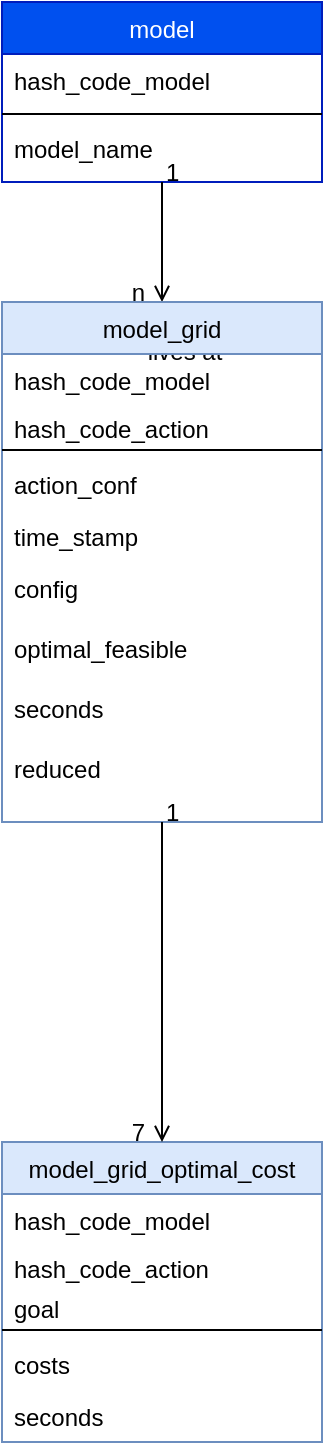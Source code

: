 <mxfile version="22.1.0" type="github">
  <diagram id="C5RBs43oDa-KdzZeNtuy" name="Page-1">
    <mxGraphModel dx="474" dy="740" grid="1" gridSize="10" guides="1" tooltips="1" connect="1" arrows="1" fold="1" page="1" pageScale="1" pageWidth="827" pageHeight="1169" math="0" shadow="0">
      <root>
        <mxCell id="WIyWlLk6GJQsqaUBKTNV-0" />
        <mxCell id="WIyWlLk6GJQsqaUBKTNV-1" parent="WIyWlLk6GJQsqaUBKTNV-0" />
        <mxCell id="zkfFHV4jXpPFQw0GAbJ--0" value="model" style="swimlane;fontStyle=0;align=center;verticalAlign=top;childLayout=stackLayout;horizontal=1;startSize=26;horizontalStack=0;resizeParent=1;resizeLast=0;collapsible=1;marginBottom=0;rounded=0;shadow=0;strokeWidth=1;fillColor=#0050ef;strokeColor=#001DBC;fontColor=#ffffff;" parent="WIyWlLk6GJQsqaUBKTNV-1" vertex="1">
          <mxGeometry x="220" y="120" width="160" height="90" as="geometry">
            <mxRectangle x="230" y="140" width="160" height="26" as="alternateBounds" />
          </mxGeometry>
        </mxCell>
        <mxCell id="zkfFHV4jXpPFQw0GAbJ--1" value="hash_code_model" style="text;align=left;verticalAlign=top;spacingLeft=4;spacingRight=4;overflow=hidden;rotatable=0;points=[[0,0.5],[1,0.5]];portConstraint=eastwest;" parent="zkfFHV4jXpPFQw0GAbJ--0" vertex="1">
          <mxGeometry y="26" width="160" height="26" as="geometry" />
        </mxCell>
        <mxCell id="zkfFHV4jXpPFQw0GAbJ--4" value="" style="line;html=1;strokeWidth=1;align=left;verticalAlign=middle;spacingTop=-1;spacingLeft=3;spacingRight=3;rotatable=0;labelPosition=right;points=[];portConstraint=eastwest;" parent="zkfFHV4jXpPFQw0GAbJ--0" vertex="1">
          <mxGeometry y="52" width="160" height="8" as="geometry" />
        </mxCell>
        <mxCell id="zkfFHV4jXpPFQw0GAbJ--5" value="model_name" style="text;align=left;verticalAlign=top;spacingLeft=4;spacingRight=4;overflow=hidden;rotatable=0;points=[[0,0.5],[1,0.5]];portConstraint=eastwest;" parent="zkfFHV4jXpPFQw0GAbJ--0" vertex="1">
          <mxGeometry y="60" width="160" height="26" as="geometry" />
        </mxCell>
        <mxCell id="zkfFHV4jXpPFQw0GAbJ--26" value="" style="endArrow=open;shadow=0;strokeWidth=1;rounded=0;endFill=1;edgeStyle=elbowEdgeStyle;elbow=vertical;" parent="WIyWlLk6GJQsqaUBKTNV-1" source="zkfFHV4jXpPFQw0GAbJ--0" target="r0_GGM570pQx3tpHbScx-2" edge="1">
          <mxGeometry x="0.5" y="41" relative="1" as="geometry">
            <mxPoint x="380" y="192" as="sourcePoint" />
            <mxPoint x="540" y="192" as="targetPoint" />
            <mxPoint x="-40" y="32" as="offset" />
          </mxGeometry>
        </mxCell>
        <mxCell id="zkfFHV4jXpPFQw0GAbJ--27" value="1" style="resizable=0;align=left;verticalAlign=bottom;labelBackgroundColor=none;fontSize=12;fontStyle=0" parent="zkfFHV4jXpPFQw0GAbJ--26" connectable="0" vertex="1">
          <mxGeometry x="-1" relative="1" as="geometry">
            <mxPoint y="4" as="offset" />
          </mxGeometry>
        </mxCell>
        <mxCell id="zkfFHV4jXpPFQw0GAbJ--28" value="n" style="resizable=0;align=right;verticalAlign=bottom;labelBackgroundColor=none;fontSize=12;" parent="zkfFHV4jXpPFQw0GAbJ--26" connectable="0" vertex="1">
          <mxGeometry x="1" relative="1" as="geometry">
            <mxPoint x="-7" y="4" as="offset" />
          </mxGeometry>
        </mxCell>
        <mxCell id="zkfFHV4jXpPFQw0GAbJ--29" value="lives at" style="text;html=1;resizable=0;points=[];;align=center;verticalAlign=middle;labelBackgroundColor=none;rounded=0;shadow=0;strokeWidth=1;fontSize=12;" parent="zkfFHV4jXpPFQw0GAbJ--26" vertex="1" connectable="0">
          <mxGeometry x="0.5" y="49" relative="1" as="geometry">
            <mxPoint x="-38" y="40" as="offset" />
          </mxGeometry>
        </mxCell>
        <mxCell id="r0_GGM570pQx3tpHbScx-2" value="model_grid&#xa;" style="swimlane;fontStyle=0;align=center;verticalAlign=top;childLayout=stackLayout;horizontal=1;startSize=26;horizontalStack=0;resizeParent=1;resizeLast=0;collapsible=1;marginBottom=0;rounded=0;shadow=0;strokeWidth=1;fillColor=#dae8fc;strokeColor=#6c8ebf;" parent="WIyWlLk6GJQsqaUBKTNV-1" vertex="1">
          <mxGeometry x="220" y="270" width="160" height="260" as="geometry">
            <mxRectangle x="230" y="140" width="160" height="26" as="alternateBounds" />
          </mxGeometry>
        </mxCell>
        <mxCell id="r0_GGM570pQx3tpHbScx-3" value="hash_code_model" style="text;align=left;verticalAlign=top;spacingLeft=4;spacingRight=4;overflow=hidden;rotatable=0;points=[[0,0.5],[1,0.5]];portConstraint=eastwest;" parent="r0_GGM570pQx3tpHbScx-2" vertex="1">
          <mxGeometry y="26" width="160" height="24" as="geometry" />
        </mxCell>
        <mxCell id="r0_GGM570pQx3tpHbScx-11" value="hash_code_action" style="text;align=left;verticalAlign=top;spacingLeft=4;spacingRight=4;overflow=hidden;rotatable=0;points=[[0,0.5],[1,0.5]];portConstraint=eastwest;" parent="r0_GGM570pQx3tpHbScx-2" vertex="1">
          <mxGeometry y="50" width="160" height="20" as="geometry" />
        </mxCell>
        <mxCell id="r0_GGM570pQx3tpHbScx-4" value="" style="line;html=1;strokeWidth=1;align=left;verticalAlign=middle;spacingTop=-1;spacingLeft=3;spacingRight=3;rotatable=0;labelPosition=right;points=[];portConstraint=eastwest;" parent="r0_GGM570pQx3tpHbScx-2" vertex="1">
          <mxGeometry y="70" width="160" height="8" as="geometry" />
        </mxCell>
        <mxCell id="r0_GGM570pQx3tpHbScx-5" value="action_conf" style="text;align=left;verticalAlign=top;spacingLeft=4;spacingRight=4;overflow=hidden;rotatable=0;points=[[0,0.5],[1,0.5]];portConstraint=eastwest;" parent="r0_GGM570pQx3tpHbScx-2" vertex="1">
          <mxGeometry y="78" width="160" height="26" as="geometry" />
        </mxCell>
        <mxCell id="r0_GGM570pQx3tpHbScx-10" value="time_stamp" style="text;align=left;verticalAlign=top;spacingLeft=4;spacingRight=4;overflow=hidden;rotatable=0;points=[[0,0.5],[1,0.5]];portConstraint=eastwest;" parent="r0_GGM570pQx3tpHbScx-2" vertex="1">
          <mxGeometry y="104" width="160" height="26" as="geometry" />
        </mxCell>
        <mxCell id="r0_GGM570pQx3tpHbScx-12" value="config" style="text;align=left;verticalAlign=top;spacingLeft=4;spacingRight=4;overflow=hidden;rotatable=0;points=[[0,0.5],[1,0.5]];portConstraint=eastwest;" parent="r0_GGM570pQx3tpHbScx-2" vertex="1">
          <mxGeometry y="130" width="160" height="30" as="geometry" />
        </mxCell>
        <mxCell id="r0_GGM570pQx3tpHbScx-13" value="optimal_feasible" style="text;align=left;verticalAlign=top;spacingLeft=4;spacingRight=4;overflow=hidden;rotatable=0;points=[[0,0.5],[1,0.5]];portConstraint=eastwest;" parent="r0_GGM570pQx3tpHbScx-2" vertex="1">
          <mxGeometry y="160" width="160" height="30" as="geometry" />
        </mxCell>
        <mxCell id="r0_GGM570pQx3tpHbScx-14" value="seconds" style="text;align=left;verticalAlign=top;spacingLeft=4;spacingRight=4;overflow=hidden;rotatable=0;points=[[0,0.5],[1,0.5]];portConstraint=eastwest;" parent="r0_GGM570pQx3tpHbScx-2" vertex="1">
          <mxGeometry y="190" width="160" height="30" as="geometry" />
        </mxCell>
        <mxCell id="r0_GGM570pQx3tpHbScx-15" value="reduced" style="text;align=left;verticalAlign=top;spacingLeft=4;spacingRight=4;overflow=hidden;rotatable=0;points=[[0,0.5],[1,0.5]];portConstraint=eastwest;" parent="r0_GGM570pQx3tpHbScx-2" vertex="1">
          <mxGeometry y="220" width="160" height="30" as="geometry" />
        </mxCell>
        <mxCell id="FvPwYQN_MRrqlhRWZDAp-0" value="model_grid_optimal_cost&#xa;" style="swimlane;fontStyle=0;align=center;verticalAlign=top;childLayout=stackLayout;horizontal=1;startSize=26;horizontalStack=0;resizeParent=1;resizeLast=0;collapsible=1;marginBottom=0;rounded=0;shadow=0;strokeWidth=1;fillColor=#dae8fc;strokeColor=#6c8ebf;" vertex="1" parent="WIyWlLk6GJQsqaUBKTNV-1">
          <mxGeometry x="220" y="690" width="160" height="150" as="geometry">
            <mxRectangle x="230" y="140" width="160" height="26" as="alternateBounds" />
          </mxGeometry>
        </mxCell>
        <mxCell id="FvPwYQN_MRrqlhRWZDAp-1" value="hash_code_model" style="text;align=left;verticalAlign=top;spacingLeft=4;spacingRight=4;overflow=hidden;rotatable=0;points=[[0,0.5],[1,0.5]];portConstraint=eastwest;" vertex="1" parent="FvPwYQN_MRrqlhRWZDAp-0">
          <mxGeometry y="26" width="160" height="24" as="geometry" />
        </mxCell>
        <mxCell id="FvPwYQN_MRrqlhRWZDAp-2" value="hash_code_action" style="text;align=left;verticalAlign=top;spacingLeft=4;spacingRight=4;overflow=hidden;rotatable=0;points=[[0,0.5],[1,0.5]];portConstraint=eastwest;" vertex="1" parent="FvPwYQN_MRrqlhRWZDAp-0">
          <mxGeometry y="50" width="160" height="20" as="geometry" />
        </mxCell>
        <mxCell id="FvPwYQN_MRrqlhRWZDAp-10" value="goal" style="text;align=left;verticalAlign=top;spacingLeft=4;spacingRight=4;overflow=hidden;rotatable=0;points=[[0,0.5],[1,0.5]];portConstraint=eastwest;" vertex="1" parent="FvPwYQN_MRrqlhRWZDAp-0">
          <mxGeometry y="70" width="160" height="20" as="geometry" />
        </mxCell>
        <mxCell id="FvPwYQN_MRrqlhRWZDAp-3" value="" style="line;html=1;strokeWidth=1;align=left;verticalAlign=middle;spacingTop=-1;spacingLeft=3;spacingRight=3;rotatable=0;labelPosition=right;points=[];portConstraint=eastwest;" vertex="1" parent="FvPwYQN_MRrqlhRWZDAp-0">
          <mxGeometry y="90" width="160" height="8" as="geometry" />
        </mxCell>
        <mxCell id="FvPwYQN_MRrqlhRWZDAp-4" value="costs" style="text;align=left;verticalAlign=top;spacingLeft=4;spacingRight=4;overflow=hidden;rotatable=0;points=[[0,0.5],[1,0.5]];portConstraint=eastwest;" vertex="1" parent="FvPwYQN_MRrqlhRWZDAp-0">
          <mxGeometry y="98" width="160" height="26" as="geometry" />
        </mxCell>
        <mxCell id="FvPwYQN_MRrqlhRWZDAp-5" value="seconds" style="text;align=left;verticalAlign=top;spacingLeft=4;spacingRight=4;overflow=hidden;rotatable=0;points=[[0,0.5],[1,0.5]];portConstraint=eastwest;" vertex="1" parent="FvPwYQN_MRrqlhRWZDAp-0">
          <mxGeometry y="124" width="160" height="26" as="geometry" />
        </mxCell>
        <mxCell id="FvPwYQN_MRrqlhRWZDAp-11" value="" style="endArrow=open;shadow=0;strokeWidth=1;rounded=0;endFill=1;edgeStyle=elbowEdgeStyle;elbow=vertical;exitX=0.5;exitY=1;exitDx=0;exitDy=0;entryX=0.5;entryY=0;entryDx=0;entryDy=0;" edge="1" parent="WIyWlLk6GJQsqaUBKTNV-1" source="r0_GGM570pQx3tpHbScx-2" target="FvPwYQN_MRrqlhRWZDAp-0">
          <mxGeometry x="0.5" y="41" relative="1" as="geometry">
            <mxPoint x="550" y="590" as="sourcePoint" />
            <mxPoint x="460" y="600" as="targetPoint" />
            <mxPoint x="-40" y="32" as="offset" />
          </mxGeometry>
        </mxCell>
        <mxCell id="FvPwYQN_MRrqlhRWZDAp-12" value="1" style="resizable=0;align=left;verticalAlign=bottom;labelBackgroundColor=none;fontSize=12;fontStyle=0" connectable="0" vertex="1" parent="FvPwYQN_MRrqlhRWZDAp-11">
          <mxGeometry x="-1" relative="1" as="geometry">
            <mxPoint y="4" as="offset" />
          </mxGeometry>
        </mxCell>
        <mxCell id="FvPwYQN_MRrqlhRWZDAp-13" value="7" style="resizable=0;align=right;verticalAlign=bottom;labelBackgroundColor=none;fontSize=12;" connectable="0" vertex="1" parent="FvPwYQN_MRrqlhRWZDAp-11">
          <mxGeometry x="1" relative="1" as="geometry">
            <mxPoint x="-7" y="4" as="offset" />
          </mxGeometry>
        </mxCell>
      </root>
    </mxGraphModel>
  </diagram>
</mxfile>
